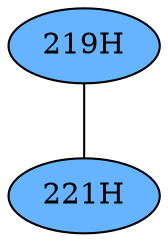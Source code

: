 // The Round Table
graph {
	"219H" [fillcolor="#66B3FF" style=radial]
	"221H" [fillcolor="#66B3FF" style=radial]
	"219H" -- "221H" [penwidth=1]
}
